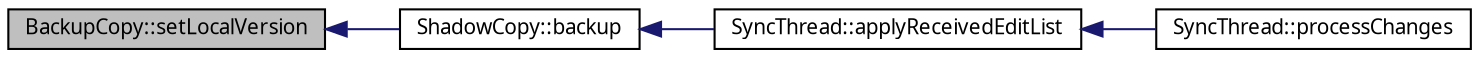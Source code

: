 digraph G
{
  edge [fontname="FreeSans.ttf",fontsize="10",labelfontname="FreeSans.ttf",labelfontsize="10"];
  node [fontname="FreeSans.ttf",fontsize="10",shape=record];
  rankdir=LR;
  Node1 [label="BackupCopy::setLocalVersion",height=0.2,width=0.4,color="black", fillcolor="grey75", style="filled" fontcolor="black"];
  Node1 -> Node2 [dir=back,color="midnightblue",fontsize="10",style="solid",fontname="FreeSans.ttf"];
  Node2 [label="ShadowCopy::backup",height=0.2,width=0.4,color="black", fillcolor="white", style="filled",URL="$class_shadow_copy.html#a7c6bfe84627fa3d8afd1b5a09fde6a0e"];
  Node2 -> Node3 [dir=back,color="midnightblue",fontsize="10",style="solid",fontname="FreeSans.ttf"];
  Node3 [label="SyncThread::applyReceivedEditList",height=0.2,width=0.4,color="black", fillcolor="white", style="filled",URL="$class_sync_thread.html#a15b6e123fe1c76643597836618256619"];
  Node3 -> Node4 [dir=back,color="midnightblue",fontsize="10",style="solid",fontname="FreeSans.ttf"];
  Node4 [label="SyncThread::processChanges",height=0.2,width=0.4,color="black", fillcolor="white", style="filled",URL="$class_sync_thread.html#a5d627a46f2748963951890020902c81e"];
}

